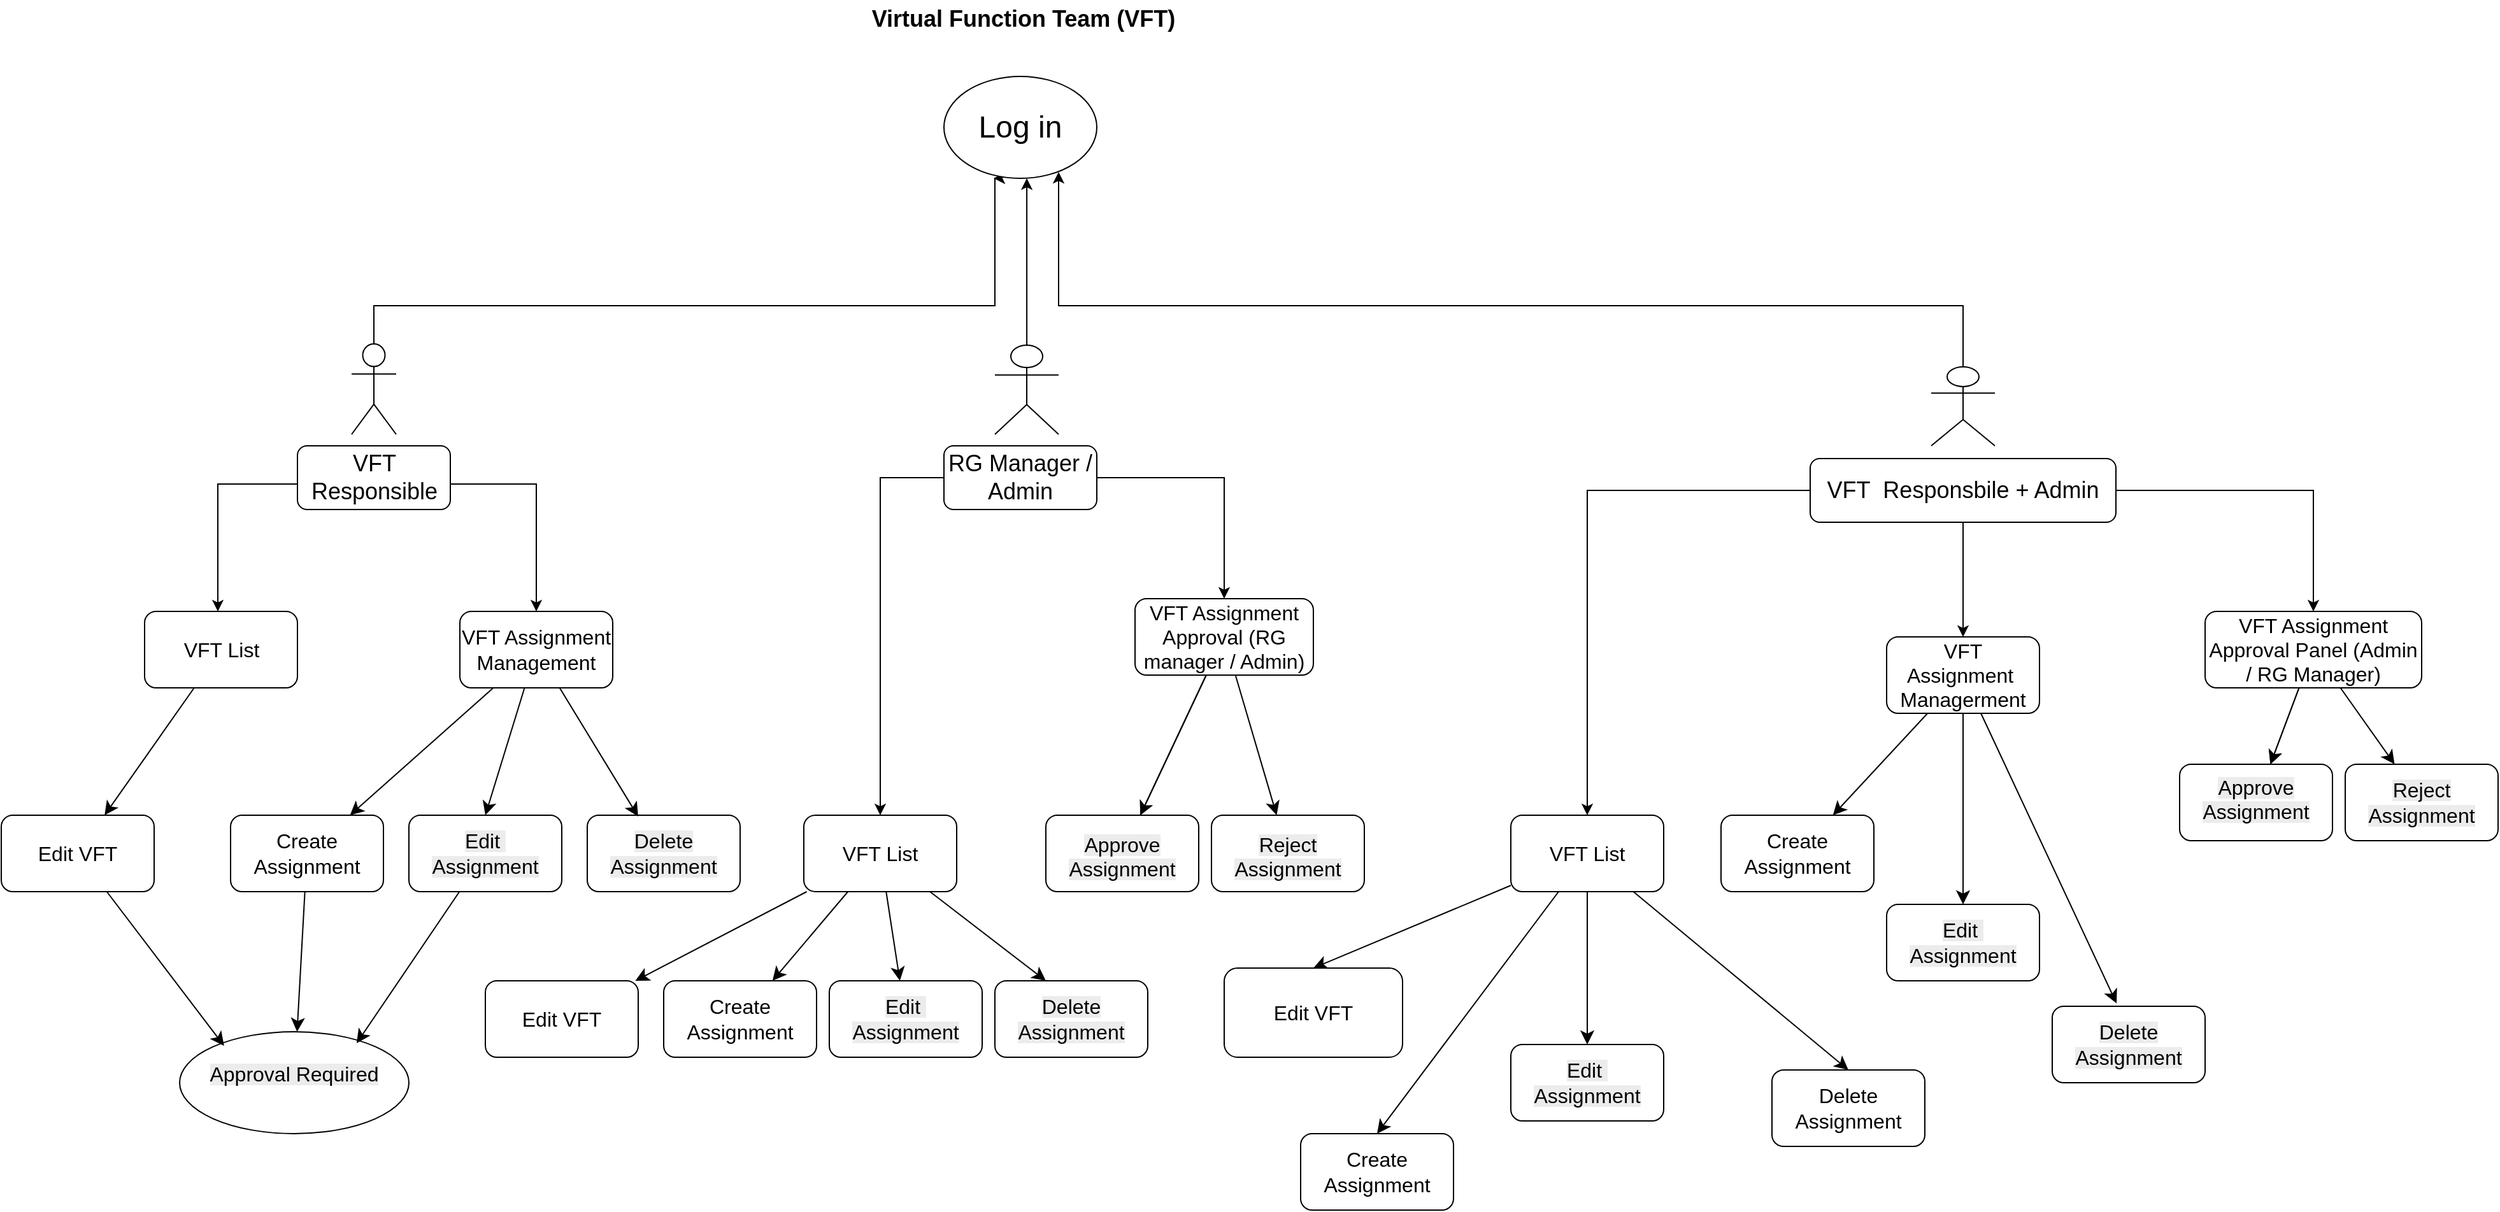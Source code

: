 <mxfile version="28.0.7">
  <diagram name="Page-1" id="QZUfZD405yA-LEJdmu-g">
    <mxGraphModel dx="2756" dy="1084" grid="1" gridSize="10" guides="1" tooltips="1" connect="1" arrows="1" fold="1" page="1" pageScale="1" pageWidth="850" pageHeight="1100" math="0" shadow="0">
      <root>
        <mxCell id="0" />
        <mxCell id="1" parent="0" />
        <mxCell id="9tK4x2b667_dypUiwHpl-59" value="&lt;b&gt;&lt;font style=&quot;font-size: 18px;&quot;&gt;Virtual Function Team (VFT)&amp;nbsp;&lt;/font&gt;&lt;/b&gt;" style="text;strokeColor=none;align=center;fillColor=none;html=1;verticalAlign=middle;whiteSpace=wrap;rounded=0;" parent="1" vertex="1">
          <mxGeometry x="-310" y="10" width="590" height="30" as="geometry" />
        </mxCell>
        <mxCell id="9tK4x2b667_dypUiwHpl-67" value="" style="edgeStyle=orthogonalEdgeStyle;rounded=0;orthogonalLoop=1;jettySize=auto;html=1;exitX=0.5;exitY=0;exitDx=0;exitDy=0;exitPerimeter=0;entryX=0.325;entryY=1;entryDx=0;entryDy=0;entryPerimeter=0;" parent="1" source="9tK4x2b667_dypUiwHpl-60" edge="1" target="9tK4x2b667_dypUiwHpl-64">
          <mxGeometry relative="1" as="geometry">
            <mxPoint x="-40" y="160" as="targetPoint" />
            <Array as="points">
              <mxPoint x="-527" y="250" />
              <mxPoint x="-40" y="250" />
            </Array>
          </mxGeometry>
        </mxCell>
        <mxCell id="9tK4x2b667_dypUiwHpl-60" value="Actor" style="shape=umlActor;verticalLabelPosition=bottom;verticalAlign=top;html=1;outlineConnect=0;" parent="1" vertex="1">
          <mxGeometry x="-545" y="280" width="35" height="71" as="geometry" />
        </mxCell>
        <mxCell id="9tK4x2b667_dypUiwHpl-72" value="" style="edgeStyle=orthogonalEdgeStyle;rounded=0;orthogonalLoop=1;jettySize=auto;html=1;entryX=0.542;entryY=1;entryDx=0;entryDy=0;entryPerimeter=0;" parent="1" source="9tK4x2b667_dypUiwHpl-63" target="9tK4x2b667_dypUiwHpl-64" edge="1">
          <mxGeometry relative="1" as="geometry">
            <mxPoint x="-20" y="170" as="targetPoint" />
          </mxGeometry>
        </mxCell>
        <mxCell id="9tK4x2b667_dypUiwHpl-63" value="Actor" style="shape=umlActor;verticalLabelPosition=bottom;verticalAlign=top;html=1;outlineConnect=0;" parent="1" vertex="1">
          <mxGeometry x="-40" y="281" width="50" height="70" as="geometry" />
        </mxCell>
        <mxCell id="9tK4x2b667_dypUiwHpl-64" value="&lt;font style=&quot;font-size: 24px;&quot;&gt;Log in&lt;/font&gt;" style="ellipse;whiteSpace=wrap;html=1;" parent="1" vertex="1">
          <mxGeometry x="-80" y="70" width="120" height="80" as="geometry" />
        </mxCell>
        <mxCell id="9tK4x2b667_dypUiwHpl-78" value="" style="edgeStyle=orthogonalEdgeStyle;rounded=0;orthogonalLoop=1;jettySize=auto;html=1;exitX=0.5;exitY=0;exitDx=0;exitDy=0;exitPerimeter=0;entryX=0.75;entryY=0.938;entryDx=0;entryDy=0;entryPerimeter=0;" parent="1" source="9tK4x2b667_dypUiwHpl-75" edge="1" target="9tK4x2b667_dypUiwHpl-64">
          <mxGeometry relative="1" as="geometry">
            <mxPoint x="495" y="299" as="sourcePoint" />
            <mxPoint x="10" y="160" as="targetPoint" />
            <Array as="points">
              <mxPoint x="720" y="250" />
              <mxPoint x="10" y="250" />
            </Array>
          </mxGeometry>
        </mxCell>
        <mxCell id="9tK4x2b667_dypUiwHpl-75" value="Actor" style="shape=umlActor;verticalLabelPosition=bottom;verticalAlign=top;html=1;outlineConnect=0;" parent="1" vertex="1">
          <mxGeometry x="695" y="298" width="50" height="62" as="geometry" />
        </mxCell>
        <mxCell id="MXLNrHlSr9Uq1XD_Xu4V-3" value="" style="edgeStyle=orthogonalEdgeStyle;rounded=0;orthogonalLoop=1;jettySize=auto;html=1;" parent="1" source="9tK4x2b667_dypUiwHpl-92" target="MXLNrHlSr9Uq1XD_Xu4V-2" edge="1">
          <mxGeometry relative="1" as="geometry">
            <Array as="points">
              <mxPoint x="-650" y="390" />
            </Array>
          </mxGeometry>
        </mxCell>
        <mxCell id="MXLNrHlSr9Uq1XD_Xu4V-7" value="" style="edgeStyle=orthogonalEdgeStyle;rounded=0;orthogonalLoop=1;jettySize=auto;html=1;" parent="1" edge="1">
          <mxGeometry relative="1" as="geometry">
            <mxPoint x="-500" y="390" as="sourcePoint" />
            <mxPoint x="-400" y="490" as="targetPoint" />
            <Array as="points">
              <mxPoint x="-400" y="390" />
            </Array>
          </mxGeometry>
        </mxCell>
        <mxCell id="9tK4x2b667_dypUiwHpl-92" value="&lt;font style=&quot;font-size: 18px;&quot;&gt;VFT Responsible&lt;/font&gt;" style="rounded=1;whiteSpace=wrap;html=1;" parent="1" vertex="1">
          <mxGeometry x="-587.5" y="360" width="120" height="50" as="geometry" />
        </mxCell>
        <mxCell id="MXLNrHlSr9Uq1XD_Xu4V-9" value="" style="edgeStyle=orthogonalEdgeStyle;rounded=0;orthogonalLoop=1;jettySize=auto;html=1;" parent="1" source="9tK4x2b667_dypUiwHpl-98" target="MXLNrHlSr9Uq1XD_Xu4V-8" edge="1">
          <mxGeometry relative="1" as="geometry">
            <Array as="points">
              <mxPoint x="-130" y="385" />
            </Array>
          </mxGeometry>
        </mxCell>
        <mxCell id="MXLNrHlSr9Uq1XD_Xu4V-11" value="" style="edgeStyle=orthogonalEdgeStyle;rounded=0;orthogonalLoop=1;jettySize=auto;html=1;" parent="1" source="9tK4x2b667_dypUiwHpl-98" target="MXLNrHlSr9Uq1XD_Xu4V-10" edge="1">
          <mxGeometry relative="1" as="geometry" />
        </mxCell>
        <mxCell id="9tK4x2b667_dypUiwHpl-98" value="&lt;font style=&quot;font-size: 18px;&quot;&gt;RG Manager / Admin&lt;/font&gt;" style="rounded=1;whiteSpace=wrap;html=1;" parent="1" vertex="1">
          <mxGeometry x="-80" y="360" width="120" height="50" as="geometry" />
        </mxCell>
        <mxCell id="MXLNrHlSr9Uq1XD_Xu4V-17" value="" style="edgeStyle=orthogonalEdgeStyle;rounded=0;orthogonalLoop=1;jettySize=auto;html=1;" parent="1" source="9tK4x2b667_dypUiwHpl-100" target="MXLNrHlSr9Uq1XD_Xu4V-16" edge="1">
          <mxGeometry relative="1" as="geometry" />
        </mxCell>
        <mxCell id="MXLNrHlSr9Uq1XD_Xu4V-19" value="" style="edgeStyle=orthogonalEdgeStyle;rounded=0;orthogonalLoop=1;jettySize=auto;html=1;entryX=0.5;entryY=0;entryDx=0;entryDy=0;exitX=1;exitY=0.5;exitDx=0;exitDy=0;" parent="1" source="9tK4x2b667_dypUiwHpl-100" target="MXLNrHlSr9Uq1XD_Xu4V-18" edge="1">
          <mxGeometry relative="1" as="geometry">
            <mxPoint x="850" y="285" as="sourcePoint" />
            <mxPoint x="1035" y="410" as="targetPoint" />
            <Array as="points">
              <mxPoint x="995" y="395" />
            </Array>
          </mxGeometry>
        </mxCell>
        <mxCell id="MXLNrHlSr9Uq1XD_Xu4V-21" value="" style="edgeStyle=orthogonalEdgeStyle;rounded=0;orthogonalLoop=1;jettySize=auto;html=1;" parent="1" source="9tK4x2b667_dypUiwHpl-100" target="MXLNrHlSr9Uq1XD_Xu4V-20" edge="1">
          <mxGeometry relative="1" as="geometry" />
        </mxCell>
        <mxCell id="9tK4x2b667_dypUiwHpl-100" value="&lt;font style=&quot;font-size: 18px;&quot;&gt;VFT&amp;nbsp; Responsbile + Admin&lt;/font&gt;" style="rounded=1;whiteSpace=wrap;html=1;" parent="1" vertex="1">
          <mxGeometry x="600" y="370" width="240" height="50" as="geometry" />
        </mxCell>
        <mxCell id="xVE2w1B-XL7oOSJcQJmJ-2" value="" style="edgeStyle=none;curved=1;rounded=0;orthogonalLoop=1;jettySize=auto;html=1;fontSize=12;startSize=8;endSize=8;" edge="1" parent="1" source="MXLNrHlSr9Uq1XD_Xu4V-2" target="xVE2w1B-XL7oOSJcQJmJ-1">
          <mxGeometry relative="1" as="geometry" />
        </mxCell>
        <mxCell id="MXLNrHlSr9Uq1XD_Xu4V-2" value="&lt;font style=&quot;font-size: 16px;&quot;&gt;VFT List&lt;/font&gt;" style="rounded=1;whiteSpace=wrap;html=1;" parent="1" vertex="1">
          <mxGeometry x="-707.5" y="490" width="120" height="60" as="geometry" />
        </mxCell>
        <mxCell id="xVE2w1B-XL7oOSJcQJmJ-36" style="edgeStyle=none;curved=1;rounded=0;orthogonalLoop=1;jettySize=auto;html=1;fontSize=12;startSize=8;endSize=8;" edge="1" parent="1" source="MXLNrHlSr9Uq1XD_Xu4V-6" target="xVE2w1B-XL7oOSJcQJmJ-34">
          <mxGeometry relative="1" as="geometry" />
        </mxCell>
        <mxCell id="xVE2w1B-XL7oOSJcQJmJ-49" style="edgeStyle=none;curved=1;rounded=0;orthogonalLoop=1;jettySize=auto;html=1;entryX=0.5;entryY=0;entryDx=0;entryDy=0;fontSize=12;startSize=8;endSize=8;" edge="1" parent="1" source="MXLNrHlSr9Uq1XD_Xu4V-6" target="xVE2w1B-XL7oOSJcQJmJ-33">
          <mxGeometry relative="1" as="geometry" />
        </mxCell>
        <mxCell id="MXLNrHlSr9Uq1XD_Xu4V-6" value="&lt;font style=&quot;font-size: 16px;&quot;&gt;VFT Assignment Management&lt;/font&gt;" style="whiteSpace=wrap;html=1;rounded=1;" parent="1" vertex="1">
          <mxGeometry x="-460" y="490" width="120" height="60" as="geometry" />
        </mxCell>
        <mxCell id="xVE2w1B-XL7oOSJcQJmJ-61" value="" style="edgeStyle=none;curved=1;rounded=0;orthogonalLoop=1;jettySize=auto;html=1;fontSize=12;startSize=8;endSize=8;" edge="1" parent="1" source="MXLNrHlSr9Uq1XD_Xu4V-8" target="xVE2w1B-XL7oOSJcQJmJ-60">
          <mxGeometry relative="1" as="geometry" />
        </mxCell>
        <mxCell id="xVE2w1B-XL7oOSJcQJmJ-63" value="" style="edgeStyle=none;curved=1;rounded=0;orthogonalLoop=1;jettySize=auto;html=1;fontSize=12;startSize=8;endSize=8;" edge="1" parent="1" source="MXLNrHlSr9Uq1XD_Xu4V-8" target="xVE2w1B-XL7oOSJcQJmJ-62">
          <mxGeometry relative="1" as="geometry" />
        </mxCell>
        <mxCell id="xVE2w1B-XL7oOSJcQJmJ-67" value="" style="edgeStyle=none;curved=1;rounded=0;orthogonalLoop=1;jettySize=auto;html=1;fontSize=12;startSize=8;endSize=8;" edge="1" parent="1" source="MXLNrHlSr9Uq1XD_Xu4V-8" target="xVE2w1B-XL7oOSJcQJmJ-66">
          <mxGeometry relative="1" as="geometry" />
        </mxCell>
        <mxCell id="xVE2w1B-XL7oOSJcQJmJ-68" style="edgeStyle=none;curved=1;rounded=0;orthogonalLoop=1;jettySize=auto;html=1;fontSize=12;startSize=8;endSize=8;" edge="1" parent="1" source="MXLNrHlSr9Uq1XD_Xu4V-8">
          <mxGeometry relative="1" as="geometry">
            <mxPoint y="780" as="targetPoint" />
          </mxGeometry>
        </mxCell>
        <mxCell id="MXLNrHlSr9Uq1XD_Xu4V-8" value="&lt;font style=&quot;font-size: 16px;&quot;&gt;VFT List&lt;/font&gt;" style="whiteSpace=wrap;html=1;rounded=1;" parent="1" vertex="1">
          <mxGeometry x="-190" y="650" width="120" height="60" as="geometry" />
        </mxCell>
        <mxCell id="xVE2w1B-XL7oOSJcQJmJ-51" value="" style="edgeStyle=none;curved=1;rounded=0;orthogonalLoop=1;jettySize=auto;html=1;fontSize=12;startSize=8;endSize=8;" edge="1" parent="1" source="MXLNrHlSr9Uq1XD_Xu4V-10" target="xVE2w1B-XL7oOSJcQJmJ-50">
          <mxGeometry relative="1" as="geometry" />
        </mxCell>
        <mxCell id="xVE2w1B-XL7oOSJcQJmJ-52" value="" style="edgeStyle=none;curved=1;rounded=0;orthogonalLoop=1;jettySize=auto;html=1;fontSize=12;startSize=8;endSize=8;" edge="1" parent="1" source="MXLNrHlSr9Uq1XD_Xu4V-10" target="xVE2w1B-XL7oOSJcQJmJ-50">
          <mxGeometry relative="1" as="geometry" />
        </mxCell>
        <mxCell id="xVE2w1B-XL7oOSJcQJmJ-54" style="edgeStyle=none;curved=1;rounded=0;orthogonalLoop=1;jettySize=auto;html=1;fontSize=12;startSize=8;endSize=8;" edge="1" parent="1" source="MXLNrHlSr9Uq1XD_Xu4V-10" target="xVE2w1B-XL7oOSJcQJmJ-53">
          <mxGeometry relative="1" as="geometry" />
        </mxCell>
        <mxCell id="MXLNrHlSr9Uq1XD_Xu4V-10" value="&lt;font style=&quot;font-size: 16px;&quot;&gt;VFT Assignment Approval (RG manager / Admin)&lt;/font&gt;" style="whiteSpace=wrap;html=1;rounded=1;" parent="1" vertex="1">
          <mxGeometry x="70" y="480" width="140" height="60" as="geometry" />
        </mxCell>
        <mxCell id="xVE2w1B-XL7oOSJcQJmJ-87" value="" style="edgeStyle=none;curved=1;rounded=0;orthogonalLoop=1;jettySize=auto;html=1;fontSize=12;startSize=8;endSize=8;entryX=0.5;entryY=0;entryDx=0;entryDy=0;" edge="1" parent="1" source="MXLNrHlSr9Uq1XD_Xu4V-16" target="xVE2w1B-XL7oOSJcQJmJ-86">
          <mxGeometry relative="1" as="geometry" />
        </mxCell>
        <mxCell id="xVE2w1B-XL7oOSJcQJmJ-91" value="" style="edgeStyle=none;curved=1;rounded=0;orthogonalLoop=1;jettySize=auto;html=1;fontSize=12;startSize=8;endSize=8;entryX=0.5;entryY=0;entryDx=0;entryDy=0;" edge="1" parent="1" source="MXLNrHlSr9Uq1XD_Xu4V-16" target="xVE2w1B-XL7oOSJcQJmJ-90">
          <mxGeometry relative="1" as="geometry" />
        </mxCell>
        <mxCell id="xVE2w1B-XL7oOSJcQJmJ-95" value="" style="edgeStyle=none;curved=1;rounded=0;orthogonalLoop=1;jettySize=auto;html=1;fontSize=12;startSize=8;endSize=8;entryX=0.5;entryY=0;entryDx=0;entryDy=0;" edge="1" parent="1" source="MXLNrHlSr9Uq1XD_Xu4V-16" target="xVE2w1B-XL7oOSJcQJmJ-94">
          <mxGeometry relative="1" as="geometry" />
        </mxCell>
        <mxCell id="xVE2w1B-XL7oOSJcQJmJ-97" value="" style="edgeStyle=none;curved=1;rounded=0;orthogonalLoop=1;jettySize=auto;html=1;fontSize=12;startSize=8;endSize=8;" edge="1" parent="1" source="MXLNrHlSr9Uq1XD_Xu4V-16" target="xVE2w1B-XL7oOSJcQJmJ-96">
          <mxGeometry relative="1" as="geometry" />
        </mxCell>
        <mxCell id="MXLNrHlSr9Uq1XD_Xu4V-16" value="&lt;font style=&quot;font-size: 16px;&quot;&gt;VFT List&lt;/font&gt;" style="whiteSpace=wrap;html=1;rounded=1;" parent="1" vertex="1">
          <mxGeometry x="365" y="650" width="120" height="60" as="geometry" />
        </mxCell>
        <mxCell id="xVE2w1B-XL7oOSJcQJmJ-73" value="" style="edgeStyle=none;curved=1;rounded=0;orthogonalLoop=1;jettySize=auto;html=1;fontSize=12;startSize=8;endSize=8;" edge="1" parent="1" source="MXLNrHlSr9Uq1XD_Xu4V-18" target="xVE2w1B-XL7oOSJcQJmJ-72">
          <mxGeometry relative="1" as="geometry" />
        </mxCell>
        <mxCell id="xVE2w1B-XL7oOSJcQJmJ-74" value="" style="edgeStyle=none;curved=1;rounded=0;orthogonalLoop=1;jettySize=auto;html=1;fontSize=12;startSize=8;endSize=8;" edge="1" parent="1" source="MXLNrHlSr9Uq1XD_Xu4V-18" target="xVE2w1B-XL7oOSJcQJmJ-72">
          <mxGeometry relative="1" as="geometry" />
        </mxCell>
        <mxCell id="xVE2w1B-XL7oOSJcQJmJ-78" value="" style="edgeStyle=none;curved=1;rounded=0;orthogonalLoop=1;jettySize=auto;html=1;fontSize=12;startSize=8;endSize=8;" edge="1" parent="1" source="MXLNrHlSr9Uq1XD_Xu4V-18" target="xVE2w1B-XL7oOSJcQJmJ-77">
          <mxGeometry relative="1" as="geometry" />
        </mxCell>
        <mxCell id="MXLNrHlSr9Uq1XD_Xu4V-18" value="&lt;font style=&quot;font-size: 16px;&quot;&gt;VFT Assignment Approval Panel (Admin / RG Manager)&lt;/font&gt;" style="whiteSpace=wrap;html=1;rounded=1;" parent="1" vertex="1">
          <mxGeometry x="910" y="490" width="170" height="60" as="geometry" />
        </mxCell>
        <mxCell id="xVE2w1B-XL7oOSJcQJmJ-100" value="" style="edgeStyle=none;curved=1;rounded=0;orthogonalLoop=1;jettySize=auto;html=1;fontSize=12;startSize=8;endSize=8;" edge="1" parent="1" source="MXLNrHlSr9Uq1XD_Xu4V-20" target="xVE2w1B-XL7oOSJcQJmJ-99">
          <mxGeometry relative="1" as="geometry" />
        </mxCell>
        <mxCell id="xVE2w1B-XL7oOSJcQJmJ-102" value="" style="edgeStyle=none;curved=1;rounded=0;orthogonalLoop=1;jettySize=auto;html=1;fontSize=12;startSize=8;endSize=8;" edge="1" parent="1" source="MXLNrHlSr9Uq1XD_Xu4V-20" target="xVE2w1B-XL7oOSJcQJmJ-101">
          <mxGeometry relative="1" as="geometry" />
        </mxCell>
        <mxCell id="xVE2w1B-XL7oOSJcQJmJ-103" style="edgeStyle=none;curved=1;rounded=0;orthogonalLoop=1;jettySize=auto;html=1;fontSize=12;startSize=8;endSize=8;entryX=0.421;entryY=-0.037;entryDx=0;entryDy=0;entryPerimeter=0;" edge="1" parent="1" source="MXLNrHlSr9Uq1XD_Xu4V-20" target="xVE2w1B-XL7oOSJcQJmJ-104">
          <mxGeometry relative="1" as="geometry">
            <mxPoint x="830" y="740" as="targetPoint" />
          </mxGeometry>
        </mxCell>
        <mxCell id="MXLNrHlSr9Uq1XD_Xu4V-20" value="&lt;font style=&quot;font-size: 16px;&quot;&gt;VFT Assignment&amp;nbsp; Managerment&lt;/font&gt;" style="whiteSpace=wrap;html=1;rounded=1;" parent="1" vertex="1">
          <mxGeometry x="660" y="510" width="120" height="60" as="geometry" />
        </mxCell>
        <mxCell id="xVE2w1B-XL7oOSJcQJmJ-1" value="&lt;span style=&quot;font-size: 16px;&quot;&gt;Edit VFT&lt;/span&gt;" style="rounded=1;whiteSpace=wrap;html=1;" vertex="1" parent="1">
          <mxGeometry x="-820" y="650" width="120" height="60" as="geometry" />
        </mxCell>
        <mxCell id="xVE2w1B-XL7oOSJcQJmJ-31" value="&#xa;&lt;span style=&quot;color: rgb(0, 0, 0); font-family: Helvetica; font-size: 16px; font-style: normal; font-variant-ligatures: normal; font-variant-caps: normal; font-weight: 400; letter-spacing: normal; orphans: 2; text-align: center; text-indent: 0px; text-transform: none; widows: 2; word-spacing: 0px; -webkit-text-stroke-width: 0px; white-space: normal; background-color: rgb(236, 236, 236); text-decoration-thickness: initial; text-decoration-style: initial; text-decoration-color: initial; display: inline !important; float: none;&quot;&gt;Approval Required&lt;/span&gt;&#xa;&#xa;" style="ellipse;whiteSpace=wrap;html=1;" vertex="1" parent="1">
          <mxGeometry x="-680" y="820" width="180" height="80" as="geometry" />
        </mxCell>
        <mxCell id="xVE2w1B-XL7oOSJcQJmJ-32" value="&lt;br&gt;&lt;span style=&quot;color: rgb(0, 0, 0); font-family: Helvetica; font-size: 16px; font-style: normal; font-variant-ligatures: normal; font-variant-caps: normal; font-weight: 400; letter-spacing: normal; orphans: 2; text-align: center; text-indent: 0px; text-transform: none; widows: 2; word-spacing: 0px; -webkit-text-stroke-width: 0px; white-space: normal; background-color: rgb(236, 236, 236); text-decoration-thickness: initial; text-decoration-style: initial; text-decoration-color: initial; float: none; display: inline !important;&quot;&gt;Delete Assignment&lt;/span&gt;&lt;div&gt;&lt;br&gt;&lt;/div&gt;" style="rounded=1;whiteSpace=wrap;html=1;" vertex="1" parent="1">
          <mxGeometry x="-360" y="650" width="120" height="60" as="geometry" />
        </mxCell>
        <mxCell id="xVE2w1B-XL7oOSJcQJmJ-33" value="&lt;br&gt;&lt;span style=&quot;color: rgb(0, 0, 0); font-family: Helvetica; font-size: 16px; font-style: normal; font-variant-ligatures: normal; font-variant-caps: normal; font-weight: 400; letter-spacing: normal; orphans: 2; text-align: center; text-indent: 0px; text-transform: none; widows: 2; word-spacing: 0px; -webkit-text-stroke-width: 0px; white-space: normal; background-color: rgb(236, 236, 236); text-decoration-thickness: initial; text-decoration-style: initial; text-decoration-color: initial; float: none; display: inline !important;&quot;&gt;Edit&amp;nbsp;&lt;/span&gt;&lt;div&gt;&lt;span style=&quot;color: rgb(0, 0, 0); font-family: Helvetica; font-size: 16px; font-style: normal; font-variant-ligatures: normal; font-variant-caps: normal; font-weight: 400; letter-spacing: normal; orphans: 2; text-align: center; text-indent: 0px; text-transform: none; widows: 2; word-spacing: 0px; -webkit-text-stroke-width: 0px; white-space: normal; background-color: rgb(236, 236, 236); text-decoration-thickness: initial; text-decoration-style: initial; text-decoration-color: initial; float: none; display: inline !important;&quot;&gt;Assignment&lt;/span&gt;&lt;div&gt;&lt;br&gt;&lt;/div&gt;&lt;/div&gt;" style="rounded=1;whiteSpace=wrap;html=1;" vertex="1" parent="1">
          <mxGeometry x="-500" y="650" width="120" height="60" as="geometry" />
        </mxCell>
        <mxCell id="xVE2w1B-XL7oOSJcQJmJ-47" style="edgeStyle=none;curved=1;rounded=0;orthogonalLoop=1;jettySize=auto;html=1;fontSize=12;startSize=8;endSize=8;" edge="1" parent="1" source="xVE2w1B-XL7oOSJcQJmJ-34" target="xVE2w1B-XL7oOSJcQJmJ-31">
          <mxGeometry relative="1" as="geometry" />
        </mxCell>
        <mxCell id="xVE2w1B-XL7oOSJcQJmJ-34" value="&lt;span style=&quot;font-size: 16px;&quot;&gt;Create Assignment&lt;/span&gt;" style="rounded=1;whiteSpace=wrap;html=1;" vertex="1" parent="1">
          <mxGeometry x="-640" y="650" width="120" height="60" as="geometry" />
        </mxCell>
        <mxCell id="xVE2w1B-XL7oOSJcQJmJ-38" style="edgeStyle=none;curved=1;rounded=0;orthogonalLoop=1;jettySize=auto;html=1;entryX=0.333;entryY=0.017;entryDx=0;entryDy=0;entryPerimeter=0;fontSize=12;startSize=8;endSize=8;" edge="1" parent="1" source="MXLNrHlSr9Uq1XD_Xu4V-6" target="xVE2w1B-XL7oOSJcQJmJ-32">
          <mxGeometry relative="1" as="geometry" />
        </mxCell>
        <mxCell id="xVE2w1B-XL7oOSJcQJmJ-46" style="edgeStyle=none;curved=1;rounded=0;orthogonalLoop=1;jettySize=auto;html=1;entryX=0.194;entryY=0.138;entryDx=0;entryDy=0;entryPerimeter=0;fontSize=12;startSize=8;endSize=8;" edge="1" parent="1" source="xVE2w1B-XL7oOSJcQJmJ-1" target="xVE2w1B-XL7oOSJcQJmJ-31">
          <mxGeometry relative="1" as="geometry" />
        </mxCell>
        <mxCell id="xVE2w1B-XL7oOSJcQJmJ-48" style="edgeStyle=none;curved=1;rounded=0;orthogonalLoop=1;jettySize=auto;html=1;entryX=0.772;entryY=0.113;entryDx=0;entryDy=0;entryPerimeter=0;fontSize=12;startSize=8;endSize=8;" edge="1" parent="1" source="xVE2w1B-XL7oOSJcQJmJ-33" target="xVE2w1B-XL7oOSJcQJmJ-31">
          <mxGeometry relative="1" as="geometry" />
        </mxCell>
        <mxCell id="xVE2w1B-XL7oOSJcQJmJ-50" value="&lt;br&gt;&lt;br style=&quot;forced-color-adjust: none;&quot;&gt;&lt;span style=&quot;forced-color-adjust: none; color: rgb(0, 0, 0); font-family: Helvetica; font-size: 16px; font-style: normal; font-variant-ligatures: normal; font-variant-caps: normal; font-weight: 400; letter-spacing: normal; orphans: 2; text-align: center; text-indent: 0px; text-transform: none; widows: 2; word-spacing: 0px; -webkit-text-stroke-width: 0px; white-space: normal; background-color: rgb(236, 236, 236); text-decoration-thickness: initial; text-decoration-style: initial; text-decoration-color: initial; float: none; display: inline !important;&quot;&gt;&lt;br&gt;&lt;/span&gt;&lt;div&gt;&lt;span style=&quot;forced-color-adjust: none; color: rgb(0, 0, 0); font-family: Helvetica; font-size: 16px; font-style: normal; font-variant-ligatures: normal; font-variant-caps: normal; font-weight: 400; letter-spacing: normal; orphans: 2; text-align: center; text-indent: 0px; text-transform: none; widows: 2; word-spacing: 0px; -webkit-text-stroke-width: 0px; white-space: normal; background-color: rgb(236, 236, 236); text-decoration-thickness: initial; text-decoration-style: initial; text-decoration-color: initial; float: none; display: inline !important;&quot;&gt;Approve Assignment&lt;/span&gt;&lt;div style=&quot;forced-color-adjust: none;&quot;&gt;&lt;br style=&quot;forced-color-adjust: none; color: rgb(0, 0, 0); font-family: Helvetica; font-size: 12px; font-style: normal; font-variant-ligatures: normal; font-variant-caps: normal; font-weight: 400; letter-spacing: normal; orphans: 2; text-align: center; text-indent: 0px; text-transform: none; widows: 2; word-spacing: 0px; -webkit-text-stroke-width: 0px; white-space: normal; background-color: rgb(236, 236, 236); text-decoration-thickness: initial; text-decoration-style: initial; text-decoration-color: initial;&quot;&gt;&lt;br&gt;&lt;br&gt;&lt;/div&gt;&lt;/div&gt;" style="rounded=1;whiteSpace=wrap;html=1;" vertex="1" parent="1">
          <mxGeometry y="650" width="120" height="60" as="geometry" />
        </mxCell>
        <mxCell id="xVE2w1B-XL7oOSJcQJmJ-53" value="&lt;br&gt;&lt;br style=&quot;forced-color-adjust: none;&quot;&gt;&lt;span style=&quot;background-color: light-dark(rgb(236, 236, 236), rgb(34, 34, 34)); color: light-dark(rgb(0, 0, 0), rgb(237, 237, 237)); font-size: 16px;&quot;&gt;&lt;br&gt;&lt;/span&gt;&lt;div&gt;&lt;span style=&quot;background-color: light-dark(rgb(236, 236, 236), rgb(34, 34, 34)); color: light-dark(rgb(0, 0, 0), rgb(237, 237, 237)); font-size: 16px;&quot;&gt;Reject Assignment&lt;/span&gt;&lt;div&gt;&lt;div style=&quot;forced-color-adjust: none;&quot;&gt;&lt;br style=&quot;forced-color-adjust: none; color: rgb(0, 0, 0); font-family: Helvetica; font-size: 12px; font-style: normal; font-variant-ligatures: normal; font-variant-caps: normal; font-weight: 400; letter-spacing: normal; orphans: 2; text-align: center; text-indent: 0px; text-transform: none; widows: 2; word-spacing: 0px; -webkit-text-stroke-width: 0px; white-space: normal; background-color: rgb(236, 236, 236); text-decoration-thickness: initial; text-decoration-style: initial; text-decoration-color: initial;&quot;&gt;&lt;br&gt;&lt;br&gt;&lt;/div&gt;&lt;/div&gt;&lt;/div&gt;" style="rounded=1;whiteSpace=wrap;html=1;" vertex="1" parent="1">
          <mxGeometry x="130" y="650" width="120" height="60" as="geometry" />
        </mxCell>
        <mxCell id="xVE2w1B-XL7oOSJcQJmJ-60" value="&lt;span style=&quot;font-size: 16px;&quot;&gt;Edit VFT&lt;/span&gt;" style="rounded=1;whiteSpace=wrap;html=1;" vertex="1" parent="1">
          <mxGeometry x="-440" y="780" width="120" height="60" as="geometry" />
        </mxCell>
        <mxCell id="xVE2w1B-XL7oOSJcQJmJ-62" value="&lt;span style=&quot;font-size: 16px;&quot;&gt;Create Assignment&lt;/span&gt;" style="whiteSpace=wrap;html=1;rounded=1;" vertex="1" parent="1">
          <mxGeometry x="-300" y="780" width="120" height="60" as="geometry" />
        </mxCell>
        <mxCell id="xVE2w1B-XL7oOSJcQJmJ-66" value="&lt;br&gt;&lt;span style=&quot;color: rgb(0, 0, 0); font-size: 16px; background-color: rgb(236, 236, 236); float: none; display: inline !important;&quot;&gt;Edit&amp;nbsp;&lt;/span&gt;&lt;div&gt;&lt;span style=&quot;color: rgb(0, 0, 0); font-size: 16px; background-color: rgb(236, 236, 236); float: none; display: inline !important;&quot;&gt;Assignment&lt;/span&gt;&lt;div&gt;&lt;br&gt;&lt;/div&gt;&lt;/div&gt;" style="whiteSpace=wrap;html=1;rounded=1;" vertex="1" parent="1">
          <mxGeometry x="-170" y="780" width="120" height="60" as="geometry" />
        </mxCell>
        <mxCell id="xVE2w1B-XL7oOSJcQJmJ-69" value="&lt;br&gt;&lt;span style=&quot;color: rgb(0, 0, 0); font-size: 16px; background-color: rgb(236, 236, 236); float: none; display: inline !important;&quot;&gt;Delete Assignment&lt;/span&gt;&lt;div&gt;&lt;br&gt;&lt;/div&gt;" style="rounded=1;whiteSpace=wrap;html=1;" vertex="1" parent="1">
          <mxGeometry x="-40" y="780" width="120" height="60" as="geometry" />
        </mxCell>
        <mxCell id="xVE2w1B-XL7oOSJcQJmJ-72" value="&lt;br&gt;&lt;br&gt;&lt;span style=&quot;color: rgb(0, 0, 0); font-size: 16px; background-color: rgb(236, 236, 236); float: none; display: inline !important;&quot;&gt;&lt;br&gt;&lt;/span&gt;&lt;div&gt;&lt;span style=&quot;color: rgb(0, 0, 0); font-size: 16px; background-color: rgb(236, 236, 236); float: none; display: inline !important;&quot;&gt;Approve Assignment&lt;/span&gt;&lt;/div&gt;&lt;div&gt;&lt;span style=&quot;font-size: 16px;&quot;&gt;&lt;br&gt;&lt;/span&gt;&lt;/div&gt;&lt;div&gt;&lt;span style=&quot;font-size: 16px;&quot;&gt;&lt;br&gt;&lt;/span&gt;&lt;div&gt;&lt;br&gt;&lt;/div&gt;&lt;/div&gt;" style="rounded=1;whiteSpace=wrap;html=1;" vertex="1" parent="1">
          <mxGeometry x="890" y="610" width="120" height="60" as="geometry" />
        </mxCell>
        <mxCell id="xVE2w1B-XL7oOSJcQJmJ-77" value="&lt;br&gt;&lt;br&gt;&lt;span style=&quot;color: light-dark(rgb(0, 0, 0), rgb(237, 237, 237)); background-color: light-dark(rgb(236, 236, 236), rgb(34, 34, 34)); font-size: 16px;&quot;&gt;&lt;br&gt;&lt;/span&gt;&lt;div&gt;&lt;span style=&quot;background-color: light-dark(rgb(236, 236, 236), rgb(34, 34, 34)); color: light-dark(rgb(0, 0, 0), rgb(237, 237, 237)); font-size: 16px;&quot;&gt;Reject Assignment&lt;/span&gt;&lt;/div&gt;&lt;div&gt;&lt;span style=&quot;font-size: 16px;&quot;&gt;&lt;br&gt;&lt;/span&gt;&lt;div&gt;&lt;br style=&quot;color: rgb(0, 0, 0); background-color: rgb(236, 236, 236);&quot;&gt;&lt;br&gt;&lt;/div&gt;&lt;/div&gt;" style="rounded=1;whiteSpace=wrap;html=1;" vertex="1" parent="1">
          <mxGeometry x="1020" y="610" width="120" height="60" as="geometry" />
        </mxCell>
        <mxCell id="xVE2w1B-XL7oOSJcQJmJ-86" value="&lt;span style=&quot;font-size: 16px;&quot;&gt;Edit VFT&lt;/span&gt;" style="rounded=1;whiteSpace=wrap;html=1;" vertex="1" parent="1">
          <mxGeometry x="140" y="770" width="140" height="70" as="geometry" />
        </mxCell>
        <mxCell id="xVE2w1B-XL7oOSJcQJmJ-90" value="&lt;span style=&quot;font-size: 16px;&quot;&gt;Create Assignment&lt;/span&gt;" style="whiteSpace=wrap;html=1;rounded=1;" vertex="1" parent="1">
          <mxGeometry x="200" y="900" width="120" height="60" as="geometry" />
        </mxCell>
        <mxCell id="xVE2w1B-XL7oOSJcQJmJ-94" value="&lt;span style=&quot;font-size: 16px;&quot;&gt;Delete&lt;/span&gt;&lt;div&gt;&lt;span style=&quot;font-size: 16px;&quot;&gt;Assignment&lt;/span&gt;&lt;/div&gt;" style="whiteSpace=wrap;html=1;rounded=1;" vertex="1" parent="1">
          <mxGeometry x="570" y="850" width="120" height="60" as="geometry" />
        </mxCell>
        <mxCell id="xVE2w1B-XL7oOSJcQJmJ-96" value="&lt;br&gt;&lt;span style=&quot;color: rgb(0, 0, 0); font-size: 16px; background-color: rgb(236, 236, 236); float: none; display: inline !important;&quot;&gt;Edit&amp;nbsp;&lt;/span&gt;&lt;div&gt;&lt;span style=&quot;color: rgb(0, 0, 0); font-size: 16px; background-color: rgb(236, 236, 236); float: none; display: inline !important;&quot;&gt;Assignment&lt;/span&gt;&lt;div&gt;&lt;br&gt;&lt;/div&gt;&lt;/div&gt;" style="whiteSpace=wrap;html=1;rounded=1;" vertex="1" parent="1">
          <mxGeometry x="365" y="830" width="120" height="60" as="geometry" />
        </mxCell>
        <mxCell id="xVE2w1B-XL7oOSJcQJmJ-99" value="&lt;span style=&quot;font-size: 16px;&quot;&gt;Create Assignment&lt;/span&gt;" style="whiteSpace=wrap;html=1;rounded=1;" vertex="1" parent="1">
          <mxGeometry x="530" y="650" width="120" height="60" as="geometry" />
        </mxCell>
        <mxCell id="xVE2w1B-XL7oOSJcQJmJ-101" value="&lt;br&gt;&lt;span style=&quot;color: rgb(0, 0, 0); font-size: 16px; background-color: rgb(236, 236, 236); float: none; display: inline !important;&quot;&gt;Edit&amp;nbsp;&lt;/span&gt;&lt;div&gt;&lt;span style=&quot;color: rgb(0, 0, 0); font-size: 16px; background-color: rgb(236, 236, 236); float: none; display: inline !important;&quot;&gt;Assignment&lt;/span&gt;&lt;div&gt;&lt;br&gt;&lt;/div&gt;&lt;/div&gt;" style="whiteSpace=wrap;html=1;rounded=1;" vertex="1" parent="1">
          <mxGeometry x="660" y="720" width="120" height="60" as="geometry" />
        </mxCell>
        <mxCell id="xVE2w1B-XL7oOSJcQJmJ-104" value="&lt;br&gt;&lt;span style=&quot;color: rgb(0, 0, 0); font-size: 16px; background-color: rgb(236, 236, 236); float: none; display: inline !important;&quot;&gt;Delete Assignment&lt;/span&gt;&lt;div&gt;&lt;br&gt;&lt;/div&gt;" style="whiteSpace=wrap;html=1;rounded=1;" vertex="1" parent="1">
          <mxGeometry x="790" y="800" width="120" height="60" as="geometry" />
        </mxCell>
      </root>
    </mxGraphModel>
  </diagram>
</mxfile>

